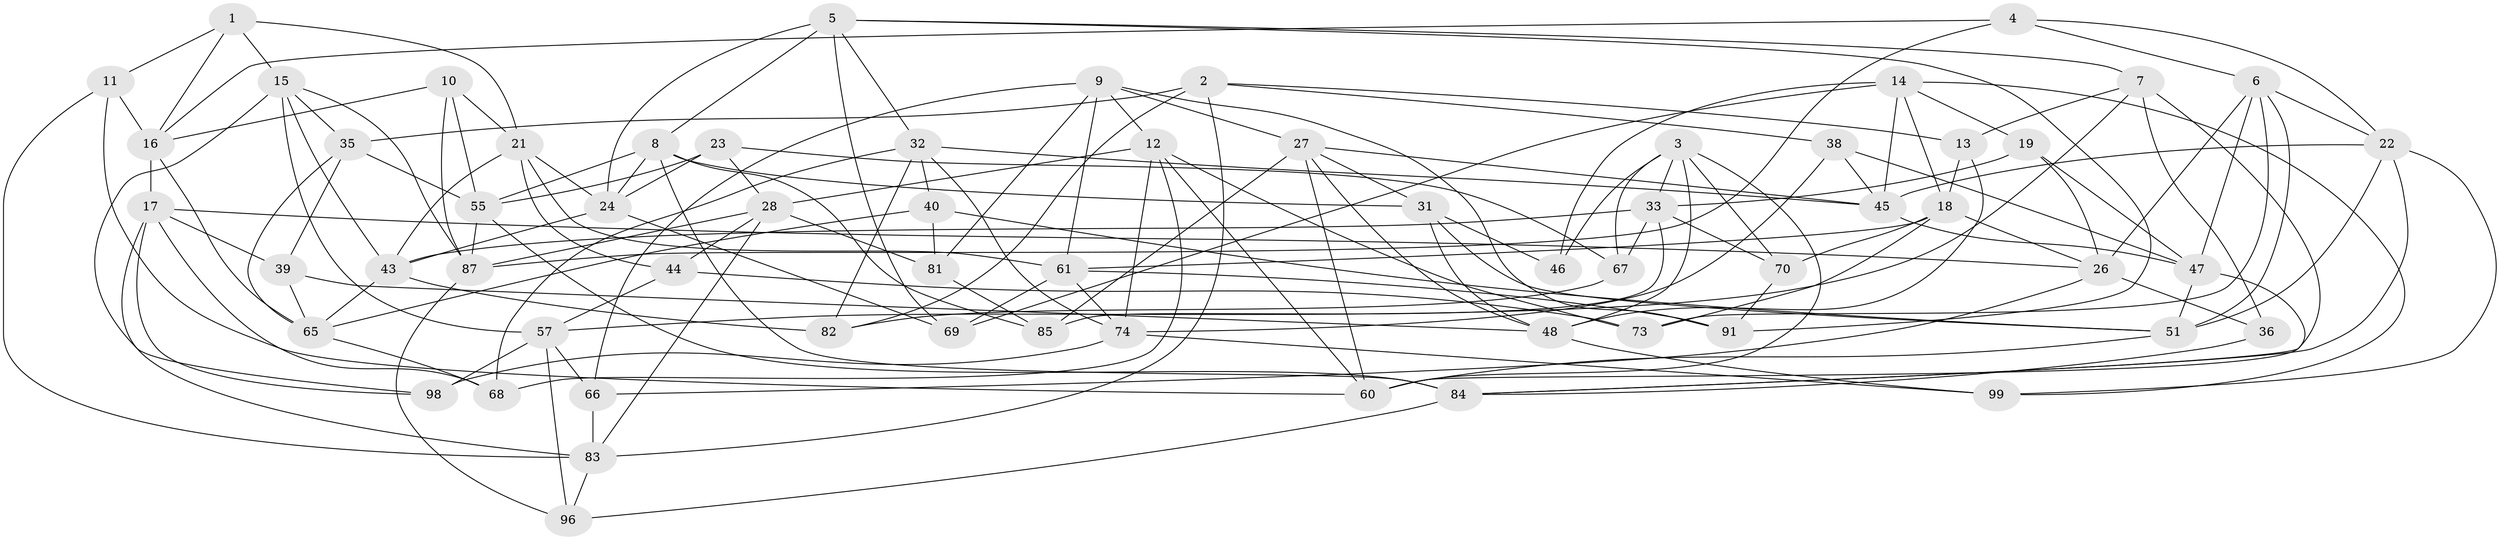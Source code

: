 // original degree distribution, {4: 1.0}
// Generated by graph-tools (version 1.1) at 2025/11/02/21/25 10:11:16]
// undirected, 63 vertices, 160 edges
graph export_dot {
graph [start="1"]
  node [color=gray90,style=filled];
  1;
  2 [super="+59"];
  3 [super="+72"];
  4;
  5 [super="+79"];
  6 [super="+94"];
  7 [super="+97"];
  8 [super="+30"];
  9 [super="+20"];
  10;
  11;
  12 [super="+92"];
  13;
  14 [super="+76"];
  15 [super="+50"];
  16 [super="+25"];
  17 [super="+29"];
  18 [super="+42"];
  19;
  21 [super="+53"];
  22 [super="+56"];
  23;
  24 [super="+49"];
  26 [super="+34"];
  27 [super="+90"];
  28 [super="+52"];
  31 [super="+37"];
  32 [super="+41"];
  33 [super="+54"];
  35 [super="+78"];
  36;
  38;
  39;
  40;
  43 [super="+64"];
  44;
  45 [super="+62"];
  46;
  47 [super="+63"];
  48 [super="+80"];
  51 [super="+89"];
  55 [super="+58"];
  57 [super="+93"];
  60 [super="+77"];
  61 [super="+86"];
  65 [super="+71"];
  66;
  67;
  68;
  69;
  70;
  73;
  74 [super="+75"];
  81;
  82;
  83 [super="+88"];
  84 [super="+95"];
  85;
  87 [super="+100"];
  91;
  96;
  98;
  99;
  1 -- 21;
  1 -- 16;
  1 -- 11;
  1 -- 15;
  2 -- 83;
  2 -- 35 [weight=2];
  2 -- 13;
  2 -- 82;
  2 -- 38;
  3 -- 46;
  3 -- 67;
  3 -- 60;
  3 -- 70;
  3 -- 48;
  3 -- 33;
  4 -- 22;
  4 -- 6;
  4 -- 87;
  4 -- 16;
  5 -- 8;
  5 -- 32;
  5 -- 91;
  5 -- 69;
  5 -- 24;
  5 -- 7;
  6 -- 26;
  6 -- 51;
  6 -- 73;
  6 -- 47;
  6 -- 22;
  7 -- 13;
  7 -- 36 [weight=2];
  7 -- 60;
  7 -- 57;
  8 -- 84;
  8 -- 55;
  8 -- 85;
  8 -- 31;
  8 -- 24;
  9 -- 81;
  9 -- 27;
  9 -- 66;
  9 -- 91;
  9 -- 61;
  9 -- 12;
  10 -- 16;
  10 -- 87;
  10 -- 55;
  10 -- 21;
  11 -- 83;
  11 -- 60;
  11 -- 16;
  12 -- 28;
  12 -- 73;
  12 -- 60;
  12 -- 74;
  12 -- 68;
  13 -- 48;
  13 -- 18;
  14 -- 99;
  14 -- 46;
  14 -- 19;
  14 -- 18;
  14 -- 69;
  14 -- 45;
  15 -- 43;
  15 -- 35;
  15 -- 87;
  15 -- 98;
  15 -- 57;
  16 -- 65;
  16 -- 17;
  17 -- 26;
  17 -- 68;
  17 -- 98;
  17 -- 83;
  17 -- 39;
  18 -- 61;
  18 -- 73;
  18 -- 70;
  18 -- 26;
  19 -- 33;
  19 -- 47;
  19 -- 26;
  21 -- 44;
  21 -- 43;
  21 -- 61;
  21 -- 24;
  22 -- 84;
  22 -- 99;
  22 -- 51;
  22 -- 45;
  23 -- 67;
  23 -- 28;
  23 -- 24;
  23 -- 55;
  24 -- 69;
  24 -- 43;
  26 -- 36;
  26 -- 66;
  27 -- 31;
  27 -- 85;
  27 -- 60;
  27 -- 48;
  27 -- 45;
  28 -- 81;
  28 -- 83;
  28 -- 44;
  28 -- 87;
  31 -- 46 [weight=2];
  31 -- 48;
  31 -- 51;
  32 -- 82;
  32 -- 74;
  32 -- 40;
  32 -- 68;
  32 -- 45;
  33 -- 70;
  33 -- 43;
  33 -- 67;
  33 -- 85;
  35 -- 65;
  35 -- 39;
  35 -- 55;
  36 -- 84;
  38 -- 45;
  38 -- 47;
  38 -- 74;
  39 -- 65;
  39 -- 48;
  40 -- 81;
  40 -- 65;
  40 -- 51;
  43 -- 82;
  43 -- 65;
  44 -- 73;
  44 -- 57;
  45 -- 47;
  47 -- 84;
  47 -- 51;
  48 -- 99;
  51 -- 60;
  55 -- 87;
  55 -- 84;
  57 -- 66;
  57 -- 98;
  57 -- 96;
  61 -- 91;
  61 -- 74;
  61 -- 69;
  65 -- 68;
  66 -- 83;
  67 -- 82;
  70 -- 91;
  74 -- 99;
  74 -- 98;
  81 -- 85;
  83 -- 96;
  84 -- 96;
  87 -- 96;
}
